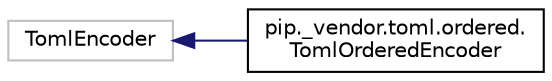 digraph "Graphical Class Hierarchy"
{
 // LATEX_PDF_SIZE
  edge [fontname="Helvetica",fontsize="10",labelfontname="Helvetica",labelfontsize="10"];
  node [fontname="Helvetica",fontsize="10",shape=record];
  rankdir="LR";
  Node18903 [label="TomlEncoder",height=0.2,width=0.4,color="grey75", fillcolor="white", style="filled",tooltip=" "];
  Node18903 -> Node0 [dir="back",color="midnightblue",fontsize="10",style="solid",fontname="Helvetica"];
  Node0 [label="pip._vendor.toml.ordered.\lTomlOrderedEncoder",height=0.2,width=0.4,color="black", fillcolor="white", style="filled",URL="$classpip_1_1__vendor_1_1toml_1_1ordered_1_1TomlOrderedEncoder.html",tooltip=" "];
}
